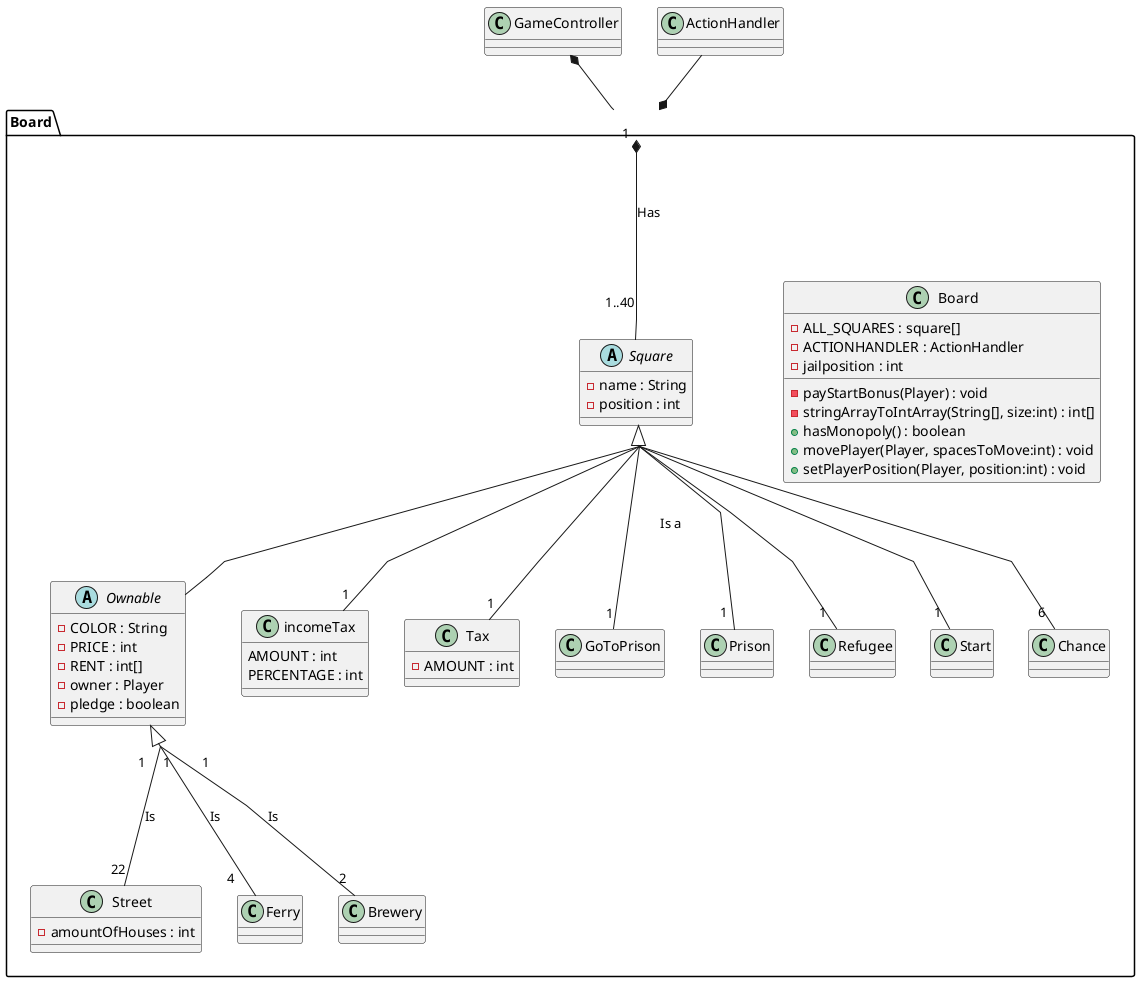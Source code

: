 @startuml
'https://plantuml.com/class-diagram
skinparam groupInheritance 2

skinparam linetype polyline

package Board
{
     class Board {
     -ALL_SQUARES : square[]
     -ACTIONHANDLER : ActionHandler
     -jailposition : int

    -payStartBonus(Player) : void
    -stringArrayToIntArray(String[], size:int) : int[]
    +hasMonopoly() : boolean
    +movePlayer(Player, spacesToMove:int) : void
    +setPlayerPosition(Player, position:int) : void

    }
     abstract class Square {
         -name : String
         -position : int
     }
     class Street{
        -amountOfHouses : int

     }
     abstract class Ownable{
        -COLOR : String
        -PRICE : int
        -RENT : int[]
        -owner : Player
        -pledge : boolean
     }
     class incomeTax{
       AMOUNT : int
       PERCENTAGE : int
     }
     class Tax{
        -AMOUNT : int
     }
     class Ferry{
     }
     class Brewery{
     }
     class GoToPrison{
     }
     class Prison{
     }
     class Refugee{
     }
     class Start{
     }
     class Chance{
     }
}

Board "1  "  *--d- "1..40" Square: Has

Ownable "1     " <|--- "22" Street : Is\t
Ownable "1" <|--- " 4    " Ferry : Is \t
Ownable "           1" <|--- " 2" Brewery : Is\t


Square <|-- "1" Tax
Square <|-- Ownable
Square <|-- "1" incomeTax
Square <|-- "           1" Start
Square <|-- "             1" Refugee
Square <|-- "1" GoToPrison: \t Is a    \t
Square <|-- "             1" Prison
Square <|--  "            6" Chance

GameController *-- Board
ActionHandler --* Board



@enduml